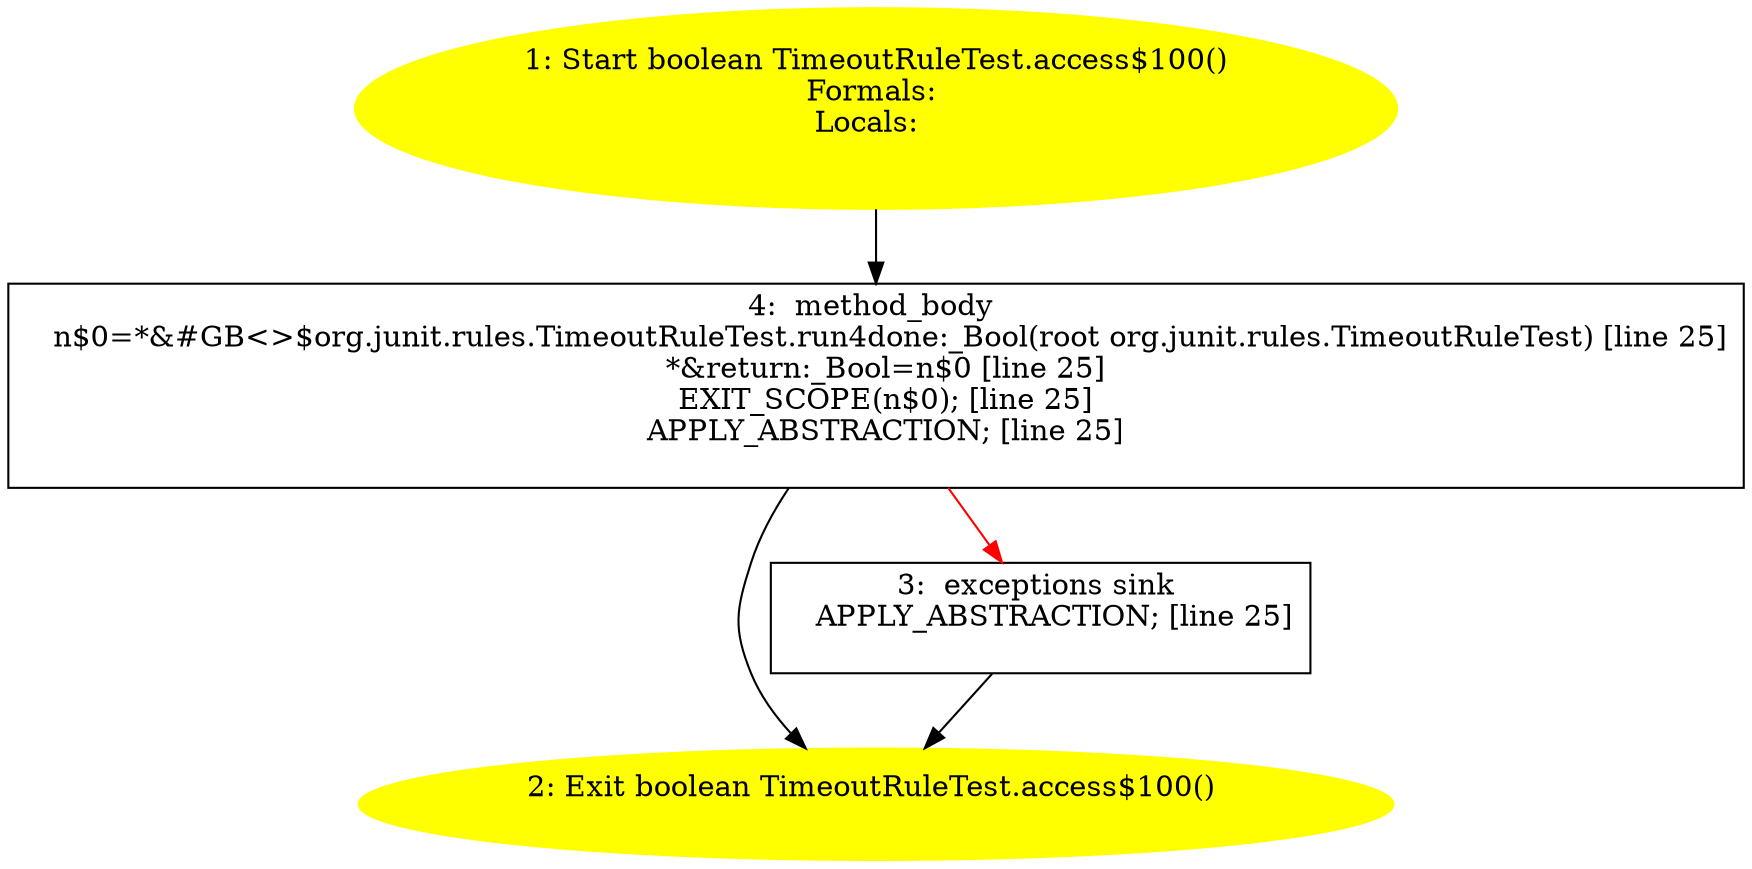 /* @generated */
digraph cfg {
"org.junit.rules.TimeoutRuleTest.access$100():boolean.db1b2d15f1cf7893bde6790a485637ae_1" [label="1: Start boolean TimeoutRuleTest.access$100()\nFormals: \nLocals:  \n  " color=yellow style=filled]
	

	 "org.junit.rules.TimeoutRuleTest.access$100():boolean.db1b2d15f1cf7893bde6790a485637ae_1" -> "org.junit.rules.TimeoutRuleTest.access$100():boolean.db1b2d15f1cf7893bde6790a485637ae_4" ;
"org.junit.rules.TimeoutRuleTest.access$100():boolean.db1b2d15f1cf7893bde6790a485637ae_2" [label="2: Exit boolean TimeoutRuleTest.access$100() \n  " color=yellow style=filled]
	

"org.junit.rules.TimeoutRuleTest.access$100():boolean.db1b2d15f1cf7893bde6790a485637ae_3" [label="3:  exceptions sink \n   APPLY_ABSTRACTION; [line 25]\n " shape="box"]
	

	 "org.junit.rules.TimeoutRuleTest.access$100():boolean.db1b2d15f1cf7893bde6790a485637ae_3" -> "org.junit.rules.TimeoutRuleTest.access$100():boolean.db1b2d15f1cf7893bde6790a485637ae_2" ;
"org.junit.rules.TimeoutRuleTest.access$100():boolean.db1b2d15f1cf7893bde6790a485637ae_4" [label="4:  method_body \n   n$0=*&#GB<>$org.junit.rules.TimeoutRuleTest.run4done:_Bool(root org.junit.rules.TimeoutRuleTest) [line 25]\n  *&return:_Bool=n$0 [line 25]\n  EXIT_SCOPE(n$0); [line 25]\n  APPLY_ABSTRACTION; [line 25]\n " shape="box"]
	

	 "org.junit.rules.TimeoutRuleTest.access$100():boolean.db1b2d15f1cf7893bde6790a485637ae_4" -> "org.junit.rules.TimeoutRuleTest.access$100():boolean.db1b2d15f1cf7893bde6790a485637ae_2" ;
	 "org.junit.rules.TimeoutRuleTest.access$100():boolean.db1b2d15f1cf7893bde6790a485637ae_4" -> "org.junit.rules.TimeoutRuleTest.access$100():boolean.db1b2d15f1cf7893bde6790a485637ae_3" [color="red" ];
}
